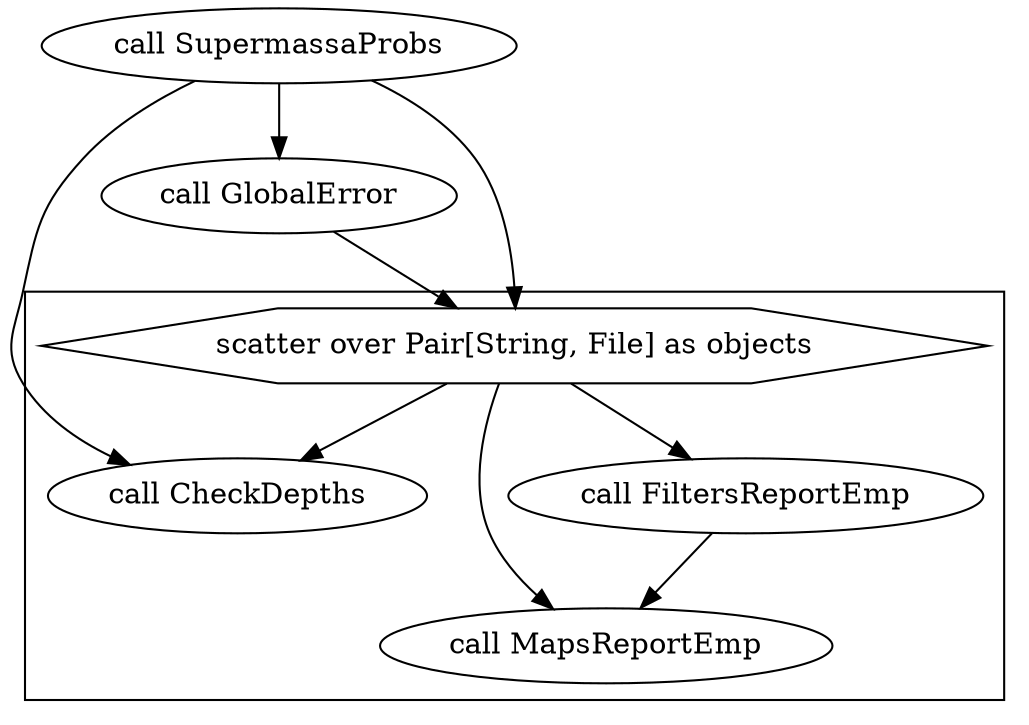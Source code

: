 digraph SupermassaMaps {
  #rankdir=LR;
  compound=true;

  # Links
  CALL_SupermassaProbs -> CALL_CheckDepths
  CALL_GlobalError -> SCATTER_0_VARIABLE_objects
  SCATTER_0_VARIABLE_objects -> CALL_CheckDepths
  SCATTER_0_VARIABLE_objects -> CALL_MapsReportEmp
  CALL_SupermassaProbs -> CALL_GlobalError
  SCATTER_0_VARIABLE_objects -> CALL_FiltersReportEmp
  CALL_FiltersReportEmp -> CALL_MapsReportEmp
  CALL_SupermassaProbs -> SCATTER_0_VARIABLE_objects

  # Nodes
  CALL_SupermassaProbs [label="call SupermassaProbs"]
  CALL_GlobalError [label="call GlobalError"]
  subgraph cluster_0 {
    style="filled,solid";
    fillcolor=white;
    CALL_FiltersReportEmp [label="call FiltersReportEmp"]
    CALL_CheckDepths [label="call CheckDepths"]
    CALL_MapsReportEmp [label="call MapsReportEmp"]
    SCATTER_0_VARIABLE_objects [shape="hexagon" label="scatter over Pair[String, File] as objects"]
  }
}
